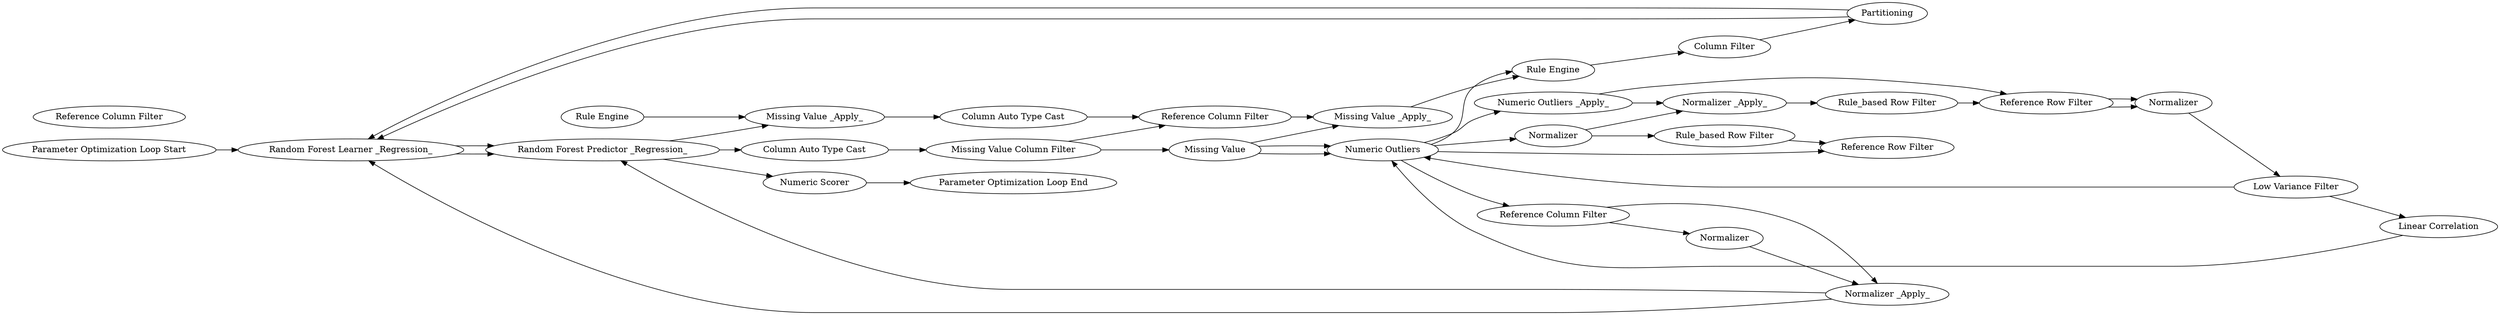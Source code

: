 digraph {
	62 [label="Parameter Optimization Loop Start"]
	65 [label="Parameter Optimization Loop End"]
	73 [label="CSV Reader"]
	23 [label="Rule Engine"]
	24 [label=Partitioning]
	26 [label="Column Filter"]
	55 [label=Normalizer]
	56 [label="Normalizer _Apply_"]
	63 [label="Rule Engine"]
	64 [label="Missing Value _Apply_"]
	72 [label="Reference Column Filter"]
	73 [label="Missing Value _Apply_"]
	77 [label="Rule Engine"]
	78 [label="Missing Value"]
	80 [label="Column Auto Type Cast"]
	81 [label="Missing Value Column Filter"]
	82 [label="Missing Value"]
	83 [label="Column Auto Type Cast"]
	53 [label="Low Variance Filter"]
	66 [label="Correlation Filter"]
	74 [label="Reference Column Filter"]
	76 [label="Linear Correlation"]
	84 [label=Normalizer]
	85 [label="Reference Column Filter"]
	66 [label="Numeric Outliers"]
	774 [label=Normalizer]
	775 [label="Rule_based Row Filter"]
	778 [label="Normalizer _Apply_"]
	780 [label="Numeric Outliers _Apply_"]
	784 [label="Rule_based Row Filter"]
	785 [label="Reference Row Filter"]
	786 [label="Reference Row Filter"]
	77 [label="Random Forest Learner _Regression_"]
	78 [label="Random Forest Predictor _Regression_"]
	79 [label="Numeric Scorer"]
	63 -> 64
	64 -> 83
	72 -> 73
	77 -> 78
	78 -> 64
	78 -> 80
	80 -> 81
	81 -> 82
	81 -> 72
	82 -> 73
	83 -> 72
	53 -> 66
	53 -> 76
	66 -> 85
	66 -> 23
	76 -> 66
	84 -> 53
	66 -> 774
	66 -> 780
	66 -> 785
	774 -> 775
	774 -> 778
	775 -> 785
	778 -> 784
	780 -> 778
	780 -> 786
	784 -> 786
	23 -> 26
	24 -> 77
	24 -> 77
	26 -> 24
	55 -> 56
	82 -> 66
	82 -> 66
	85 -> 55
	85 -> 56
	786 -> 84
	786 -> 84
	62 -> 77
	73 -> 23
	56 -> 78
	56 -> 77
	77 -> 78
	78 -> 79
	79 -> 65
	rankdir=LR
}
